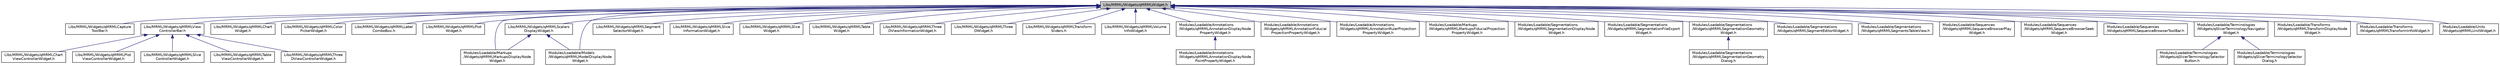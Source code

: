 digraph "Libs/MRML/Widgets/qMRMLWidget.h"
{
  bgcolor="transparent";
  edge [fontname="Helvetica",fontsize="10",labelfontname="Helvetica",labelfontsize="10"];
  node [fontname="Helvetica",fontsize="10",shape=record];
  Node3 [label="Libs/MRML/Widgets/qMRMLWidget.h",height=0.2,width=0.4,color="black", fillcolor="grey75", style="filled", fontcolor="black"];
  Node3 -> Node4 [dir="back",color="midnightblue",fontsize="10",style="solid",fontname="Helvetica"];
  Node4 [label="Libs/MRML/Widgets/qMRMLCapture\lToolBar.h",height=0.2,width=0.4,color="black",URL="$qMRMLCaptureToolBar_8h.html"];
  Node3 -> Node5 [dir="back",color="midnightblue",fontsize="10",style="solid",fontname="Helvetica"];
  Node5 [label="Libs/MRML/Widgets/qMRMLView\lControllerBar.h",height=0.2,width=0.4,color="black",URL="$qMRMLViewControllerBar_8h.html"];
  Node5 -> Node6 [dir="back",color="midnightblue",fontsize="10",style="solid",fontname="Helvetica"];
  Node6 [label="Libs/MRML/Widgets/qMRMLChart\lViewControllerWidget.h",height=0.2,width=0.4,color="black",URL="$qMRMLChartViewControllerWidget_8h.html"];
  Node5 -> Node7 [dir="back",color="midnightblue",fontsize="10",style="solid",fontname="Helvetica"];
  Node7 [label="Libs/MRML/Widgets/qMRMLPlot\lViewControllerWidget.h",height=0.2,width=0.4,color="black",URL="$qMRMLPlotViewControllerWidget_8h.html"];
  Node5 -> Node8 [dir="back",color="midnightblue",fontsize="10",style="solid",fontname="Helvetica"];
  Node8 [label="Libs/MRML/Widgets/qMRMLSlice\lControllerWidget.h",height=0.2,width=0.4,color="black",URL="$qMRMLSliceControllerWidget_8h.html"];
  Node5 -> Node9 [dir="back",color="midnightblue",fontsize="10",style="solid",fontname="Helvetica"];
  Node9 [label="Libs/MRML/Widgets/qMRMLTable\lViewControllerWidget.h",height=0.2,width=0.4,color="black",URL="$qMRMLTableViewControllerWidget_8h.html"];
  Node5 -> Node10 [dir="back",color="midnightblue",fontsize="10",style="solid",fontname="Helvetica"];
  Node10 [label="Libs/MRML/Widgets/qMRMLThree\lDViewControllerWidget.h",height=0.2,width=0.4,color="black",URL="$qMRMLThreeDViewControllerWidget_8h.html"];
  Node3 -> Node11 [dir="back",color="midnightblue",fontsize="10",style="solid",fontname="Helvetica"];
  Node11 [label="Libs/MRML/Widgets/qMRMLChart\lWidget.h",height=0.2,width=0.4,color="black",URL="$qMRMLChartWidget_8h.html"];
  Node3 -> Node12 [dir="back",color="midnightblue",fontsize="10",style="solid",fontname="Helvetica"];
  Node12 [label="Libs/MRML/Widgets/qMRMLColor\lPickerWidget.h",height=0.2,width=0.4,color="black",URL="$qMRMLColorPickerWidget_8h.html"];
  Node3 -> Node13 [dir="back",color="midnightblue",fontsize="10",style="solid",fontname="Helvetica"];
  Node13 [label="Libs/MRML/Widgets/qMRMLLabel\lComboBox.h",height=0.2,width=0.4,color="black",URL="$qMRMLLabelComboBox_8h.html"];
  Node3 -> Node14 [dir="back",color="midnightblue",fontsize="10",style="solid",fontname="Helvetica"];
  Node14 [label="Libs/MRML/Widgets/qMRMLPlot\lWidget.h",height=0.2,width=0.4,color="black",URL="$qMRMLPlotWidget_8h.html"];
  Node3 -> Node15 [dir="back",color="midnightblue",fontsize="10",style="solid",fontname="Helvetica"];
  Node15 [label="Libs/MRML/Widgets/qMRMLScalars\lDisplayWidget.h",height=0.2,width=0.4,color="black",URL="$qMRMLScalarsDisplayWidget_8h.html"];
  Node15 -> Node16 [dir="back",color="midnightblue",fontsize="10",style="solid",fontname="Helvetica"];
  Node16 [label="Modules/Loadable/Markups\l/Widgets/qMRMLMarkupsDisplayNode\lWidget.h",height=0.2,width=0.4,color="black",URL="$qMRMLMarkupsDisplayNodeWidget_8h.html"];
  Node15 -> Node17 [dir="back",color="midnightblue",fontsize="10",style="solid",fontname="Helvetica"];
  Node17 [label="Modules/Loadable/Models\l/Widgets/qMRMLModelDisplayNode\lWidget.h",height=0.2,width=0.4,color="black",URL="$qMRMLModelDisplayNodeWidget_8h.html"];
  Node3 -> Node18 [dir="back",color="midnightblue",fontsize="10",style="solid",fontname="Helvetica"];
  Node18 [label="Libs/MRML/Widgets/qMRMLSegment\lSelectorWidget.h",height=0.2,width=0.4,color="black",URL="$qMRMLSegmentSelectorWidget_8h.html"];
  Node3 -> Node19 [dir="back",color="midnightblue",fontsize="10",style="solid",fontname="Helvetica"];
  Node19 [label="Libs/MRML/Widgets/qMRMLSlice\lInformationWidget.h",height=0.2,width=0.4,color="black",URL="$qMRMLSliceInformationWidget_8h.html"];
  Node3 -> Node20 [dir="back",color="midnightblue",fontsize="10",style="solid",fontname="Helvetica"];
  Node20 [label="Libs/MRML/Widgets/qMRMLSlice\lWidget.h",height=0.2,width=0.4,color="black",URL="$qMRMLSliceWidget_8h.html"];
  Node3 -> Node21 [dir="back",color="midnightblue",fontsize="10",style="solid",fontname="Helvetica"];
  Node21 [label="Libs/MRML/Widgets/qMRMLTable\lWidget.h",height=0.2,width=0.4,color="black",URL="$qMRMLTableWidget_8h.html"];
  Node3 -> Node22 [dir="back",color="midnightblue",fontsize="10",style="solid",fontname="Helvetica"];
  Node22 [label="Libs/MRML/Widgets/qMRMLThree\lDViewInformationWidget.h",height=0.2,width=0.4,color="black",URL="$qMRMLThreeDViewInformationWidget_8h.html"];
  Node3 -> Node23 [dir="back",color="midnightblue",fontsize="10",style="solid",fontname="Helvetica"];
  Node23 [label="Libs/MRML/Widgets/qMRMLThree\lDWidget.h",height=0.2,width=0.4,color="black",URL="$qMRMLThreeDWidget_8h.html"];
  Node3 -> Node24 [dir="back",color="midnightblue",fontsize="10",style="solid",fontname="Helvetica"];
  Node24 [label="Libs/MRML/Widgets/qMRMLTransform\lSliders.h",height=0.2,width=0.4,color="black",URL="$qMRMLTransformSliders_8h.html"];
  Node3 -> Node25 [dir="back",color="midnightblue",fontsize="10",style="solid",fontname="Helvetica"];
  Node25 [label="Libs/MRML/Widgets/qMRMLVolume\lInfoWidget.h",height=0.2,width=0.4,color="black",URL="$qMRMLVolumeInfoWidget_8h.html"];
  Node3 -> Node26 [dir="back",color="midnightblue",fontsize="10",style="solid",fontname="Helvetica"];
  Node26 [label="Modules/Loadable/Annotations\l/Widgets/qMRMLAnnotationDisplayNode\lPropertyWidget.h",height=0.2,width=0.4,color="black",URL="$qMRMLAnnotationDisplayNodePropertyWidget_8h.html"];
  Node26 -> Node27 [dir="back",color="midnightblue",fontsize="10",style="solid",fontname="Helvetica"];
  Node27 [label="Modules/Loadable/Annotations\l/Widgets/qMRMLAnnotationDisplayNode\lPointPropertyWidget.h",height=0.2,width=0.4,color="black",URL="$qMRMLAnnotationDisplayNodePointPropertyWidget_8h.html"];
  Node3 -> Node28 [dir="back",color="midnightblue",fontsize="10",style="solid",fontname="Helvetica"];
  Node28 [label="Modules/Loadable/Annotations\l/Widgets/qMRMLAnnotationFiducial\lProjectionPropertyWidget.h",height=0.2,width=0.4,color="black",URL="$qMRMLAnnotationFiducialProjectionPropertyWidget_8h.html"];
  Node3 -> Node29 [dir="back",color="midnightblue",fontsize="10",style="solid",fontname="Helvetica"];
  Node29 [label="Modules/Loadable/Annotations\l/Widgets/qMRMLAnnotationRulerProjection\lPropertyWidget.h",height=0.2,width=0.4,color="black",URL="$qMRMLAnnotationRulerProjectionPropertyWidget_8h.html"];
  Node3 -> Node16 [dir="back",color="midnightblue",fontsize="10",style="solid",fontname="Helvetica"];
  Node3 -> Node30 [dir="back",color="midnightblue",fontsize="10",style="solid",fontname="Helvetica"];
  Node30 [label="Modules/Loadable/Markups\l/Widgets/qMRMLMarkupsFiducialProjection\lPropertyWidget.h",height=0.2,width=0.4,color="black",URL="$qMRMLMarkupsFiducialProjectionPropertyWidget_8h.html"];
  Node3 -> Node17 [dir="back",color="midnightblue",fontsize="10",style="solid",fontname="Helvetica"];
  Node3 -> Node31 [dir="back",color="midnightblue",fontsize="10",style="solid",fontname="Helvetica"];
  Node31 [label="Modules/Loadable/Segmentations\l/Widgets/qMRMLSegmentationDisplayNode\lWidget.h",height=0.2,width=0.4,color="black",URL="$qMRMLSegmentationDisplayNodeWidget_8h.html"];
  Node3 -> Node32 [dir="back",color="midnightblue",fontsize="10",style="solid",fontname="Helvetica"];
  Node32 [label="Modules/Loadable/Segmentations\l/Widgets/qMRMLSegmentationFileExport\lWidget.h",height=0.2,width=0.4,color="black",URL="$qMRMLSegmentationFileExportWidget_8h.html"];
  Node3 -> Node33 [dir="back",color="midnightblue",fontsize="10",style="solid",fontname="Helvetica"];
  Node33 [label="Modules/Loadable/Segmentations\l/Widgets/qMRMLSegmentationGeometry\lWidget.h",height=0.2,width=0.4,color="black",URL="$qMRMLSegmentationGeometryWidget_8h.html"];
  Node33 -> Node34 [dir="back",color="midnightblue",fontsize="10",style="solid",fontname="Helvetica"];
  Node34 [label="Modules/Loadable/Segmentations\l/Widgets/qMRMLSegmentationGeometry\lDialog.h",height=0.2,width=0.4,color="black",URL="$qMRMLSegmentationGeometryDialog_8h.html"];
  Node3 -> Node35 [dir="back",color="midnightblue",fontsize="10",style="solid",fontname="Helvetica"];
  Node35 [label="Modules/Loadable/Segmentations\l/Widgets/qMRMLSegmentEditorWidget.h",height=0.2,width=0.4,color="black",URL="$qMRMLSegmentEditorWidget_8h.html"];
  Node3 -> Node36 [dir="back",color="midnightblue",fontsize="10",style="solid",fontname="Helvetica"];
  Node36 [label="Modules/Loadable/Segmentations\l/Widgets/qMRMLSegmentsTableView.h",height=0.2,width=0.4,color="black",URL="$qMRMLSegmentsTableView_8h.html"];
  Node3 -> Node37 [dir="back",color="midnightblue",fontsize="10",style="solid",fontname="Helvetica"];
  Node37 [label="Modules/Loadable/Sequences\l/Widgets/qMRMLSequenceBrowserPlay\lWidget.h",height=0.2,width=0.4,color="black",URL="$qMRMLSequenceBrowserPlayWidget_8h.html"];
  Node3 -> Node38 [dir="back",color="midnightblue",fontsize="10",style="solid",fontname="Helvetica"];
  Node38 [label="Modules/Loadable/Sequences\l/Widgets/qMRMLSequenceBrowserSeek\lWidget.h",height=0.2,width=0.4,color="black",URL="$qMRMLSequenceBrowserSeekWidget_8h.html"];
  Node3 -> Node39 [dir="back",color="midnightblue",fontsize="10",style="solid",fontname="Helvetica"];
  Node39 [label="Modules/Loadable/Sequences\l/Widgets/qMRMLSequenceBrowserToolBar.h",height=0.2,width=0.4,color="black",URL="$qMRMLSequenceBrowserToolBar_8h.html"];
  Node3 -> Node40 [dir="back",color="midnightblue",fontsize="10",style="solid",fontname="Helvetica"];
  Node40 [label="Modules/Loadable/Terminologies\l/Widgets/qSlicerTerminologyNavigator\lWidget.h",height=0.2,width=0.4,color="black",URL="$qSlicerTerminologyNavigatorWidget_8h.html"];
  Node40 -> Node41 [dir="back",color="midnightblue",fontsize="10",style="solid",fontname="Helvetica"];
  Node41 [label="Modules/Loadable/Terminologies\l/Widgets/qSlicerTerminologySelector\lButton.h",height=0.2,width=0.4,color="black",URL="$qSlicerTerminologySelectorButton_8h.html"];
  Node40 -> Node42 [dir="back",color="midnightblue",fontsize="10",style="solid",fontname="Helvetica"];
  Node42 [label="Modules/Loadable/Terminologies\l/Widgets/qSlicerTerminologySelector\lDialog.h",height=0.2,width=0.4,color="black",URL="$qSlicerTerminologySelectorDialog_8h.html"];
  Node3 -> Node43 [dir="back",color="midnightblue",fontsize="10",style="solid",fontname="Helvetica"];
  Node43 [label="Modules/Loadable/Transforms\l/Widgets/qMRMLTransformDisplayNode\lWidget.h",height=0.2,width=0.4,color="black",URL="$qMRMLTransformDisplayNodeWidget_8h.html"];
  Node3 -> Node44 [dir="back",color="midnightblue",fontsize="10",style="solid",fontname="Helvetica"];
  Node44 [label="Modules/Loadable/Transforms\l/Widgets/qMRMLTransformInfoWidget.h",height=0.2,width=0.4,color="black",URL="$qMRMLTransformInfoWidget_8h.html"];
  Node3 -> Node45 [dir="back",color="midnightblue",fontsize="10",style="solid",fontname="Helvetica"];
  Node45 [label="Modules/Loadable/Units\l/Widgets/qMRMLUnitWidget.h",height=0.2,width=0.4,color="black",URL="$qMRMLUnitWidget_8h.html"];
}
